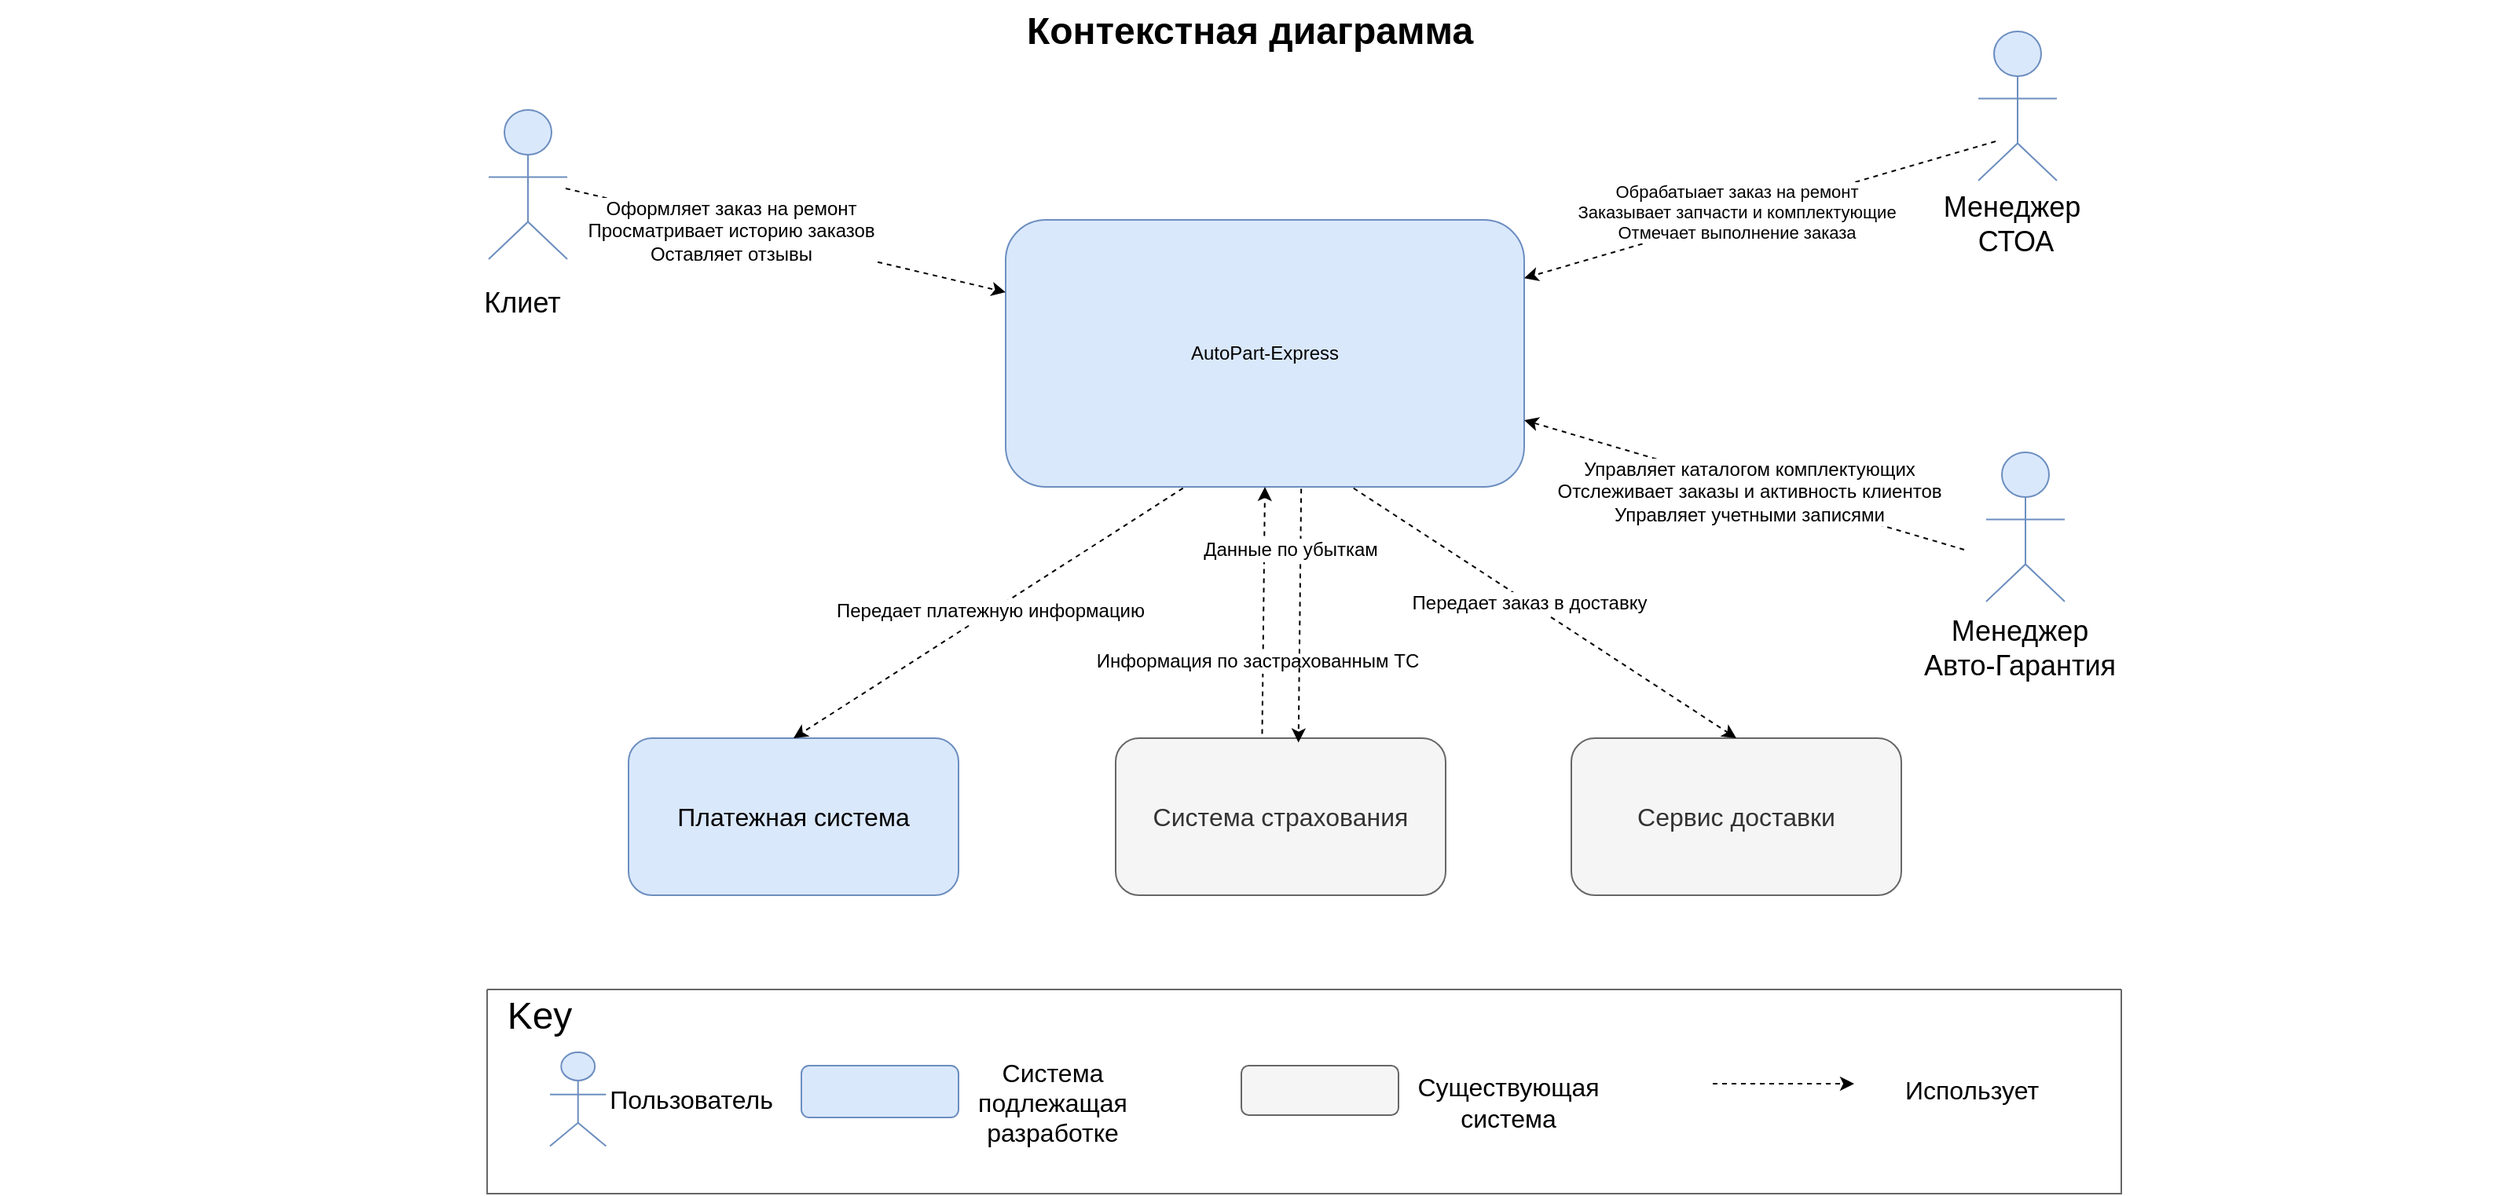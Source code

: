 <mxfile version="22.0.8" type="device">
  <diagram id="6I0OCvxSQrVGMHxT2VVA" name="Page-1">
    <mxGraphModel dx="1514" dy="831" grid="1" gridSize="10" guides="1" tooltips="1" connect="1" arrows="1" fold="1" page="1" pageScale="1" pageWidth="850" pageHeight="1100" math="0" shadow="0">
      <root>
        <mxCell id="0" />
        <mxCell id="1" parent="0" />
        <mxCell id="dKdSaXE48SgPbhcamS2K-63" value="Контекстная диаграмма" style="text;strokeColor=none;fillColor=none;html=1;fontSize=24;fontStyle=1;verticalAlign=middle;align=center;" parent="1" vertex="1">
          <mxGeometry x="50" y="70" width="1590" height="40" as="geometry" />
        </mxCell>
        <mxCell id="9IXI6Jq3zBvFGFt_1Ec7-7" value="" style="group" parent="1" vertex="1" connectable="0">
          <mxGeometry x="1260" y="360" width="150" height="153" as="geometry" />
        </mxCell>
        <mxCell id="9IXI6Jq3zBvFGFt_1Ec7-1" value="" style="html=1;whiteSpace=wrap;fillColor=#dae8fc;shape=mxgraph.archimate3.actor;fontSize=14;strokeColor=#6c8ebf;" parent="9IXI6Jq3zBvFGFt_1Ec7-7" vertex="1">
          <mxGeometry x="54" y="-2" width="50" height="95" as="geometry" />
        </mxCell>
        <mxCell id="9IXI6Jq3zBvFGFt_1Ec7-2" value="&lt;span style=&quot;font-size: 18px;&quot;&gt;Менеджер&lt;br&gt;Авто-Гарантия&lt;/span&gt;" style="text;html=1;align=center;verticalAlign=middle;resizable=0;points=[];autosize=1;strokeColor=none;fillColor=none;container=0;" parent="9IXI6Jq3zBvFGFt_1Ec7-7" vertex="1">
          <mxGeometry y="93" width="150" height="60" as="geometry" />
        </mxCell>
        <mxCell id="9IXI6Jq3zBvFGFt_1Ec7-8" value="" style="group" parent="1" vertex="1" connectable="0">
          <mxGeometry x="1295" y="90" width="105" height="153" as="geometry" />
        </mxCell>
        <mxCell id="9IXI6Jq3zBvFGFt_1Ec7-9" value="" style="html=1;whiteSpace=wrap;fillColor=#dae8fc;shape=mxgraph.archimate3.actor;fontSize=14;strokeColor=#6c8ebf;" parent="9IXI6Jq3zBvFGFt_1Ec7-8" vertex="1">
          <mxGeometry x="14" width="50" height="95" as="geometry" />
        </mxCell>
        <mxCell id="9IXI6Jq3zBvFGFt_1Ec7-10" value="&lt;span style=&quot;font-size: 18px;&quot;&gt;Менеджер&lt;br&gt;&amp;nbsp;СТОА&lt;/span&gt;" style="text;html=1;align=center;verticalAlign=middle;resizable=0;points=[];autosize=1;strokeColor=none;fillColor=none;" parent="9IXI6Jq3zBvFGFt_1Ec7-8" vertex="1">
          <mxGeometry x="-20" y="93" width="110" height="60" as="geometry" />
        </mxCell>
        <mxCell id="9IXI6Jq3zBvFGFt_1Ec7-11" value="" style="group" parent="1" vertex="1" connectable="0">
          <mxGeometry x="347" y="140" width="70" height="143" as="geometry" />
        </mxCell>
        <mxCell id="9IXI6Jq3zBvFGFt_1Ec7-12" value="" style="html=1;whiteSpace=wrap;fillColor=#dae8fc;shape=mxgraph.archimate3.actor;fontSize=14;strokeColor=#6c8ebf;" parent="9IXI6Jq3zBvFGFt_1Ec7-11" vertex="1">
          <mxGeometry x="14" width="50" height="95" as="geometry" />
        </mxCell>
        <mxCell id="9IXI6Jq3zBvFGFt_1Ec7-13" value="&lt;font style=&quot;font-size: 18px;&quot;&gt;Клиет&lt;/font&gt;" style="text;html=1;align=center;verticalAlign=middle;resizable=0;points=[];autosize=1;strokeColor=none;fillColor=none;" parent="9IXI6Jq3zBvFGFt_1Ec7-11" vertex="1">
          <mxGeometry y="103" width="70" height="40" as="geometry" />
        </mxCell>
        <mxCell id="9IXI6Jq3zBvFGFt_1Ec7-17" value="AutoPart-Express" style="rounded=1;whiteSpace=wrap;html=1;fillColor=#dae8fc;strokeColor=#6c8ebf;" parent="1" vertex="1">
          <mxGeometry x="690" y="210" width="330" height="170" as="geometry" />
        </mxCell>
        <mxCell id="9IXI6Jq3zBvFGFt_1Ec7-21" value="" style="endArrow=classic;html=1;rounded=0;entryX=1;entryY=0.75;entryDx=0;entryDy=0;dashed=1;" parent="1" target="9IXI6Jq3zBvFGFt_1Ec7-17" edge="1">
          <mxGeometry width="50" height="50" relative="1" as="geometry">
            <mxPoint x="1300" y="420" as="sourcePoint" />
            <mxPoint x="920" y="370" as="targetPoint" />
          </mxGeometry>
        </mxCell>
        <mxCell id="9IXI6Jq3zBvFGFt_1Ec7-45" value="&lt;span style=&quot;font-size: 12px;&quot;&gt;Управляет каталогом комплектующих&lt;br&gt;Отслеживает заказы и активность клиентов&lt;br&gt;Управляет учетными записями&lt;br&gt;&lt;/span&gt;" style="edgeLabel;html=1;align=center;verticalAlign=middle;resizable=0;points=[];" parent="9IXI6Jq3zBvFGFt_1Ec7-21" vertex="1" connectable="0">
          <mxGeometry x="-0.02" y="3" relative="1" as="geometry">
            <mxPoint x="1" as="offset" />
          </mxGeometry>
        </mxCell>
        <mxCell id="9IXI6Jq3zBvFGFt_1Ec7-22" value="" style="endArrow=classic;html=1;rounded=0;dashed=1;" parent="1" target="9IXI6Jq3zBvFGFt_1Ec7-17" edge="1">
          <mxGeometry width="50" height="50" relative="1" as="geometry">
            <mxPoint x="410" y="190" as="sourcePoint" />
            <mxPoint x="920" y="370" as="targetPoint" />
          </mxGeometry>
        </mxCell>
        <mxCell id="9IXI6Jq3zBvFGFt_1Ec7-43" value="&lt;span style=&quot;font-size: 12px;&quot;&gt;Оформляет заказ на ремонт&lt;br&gt;Просматривает историю заказов&lt;br&gt;Оставляет отзывы&lt;br&gt;&lt;/span&gt;" style="edgeLabel;html=1;align=center;verticalAlign=middle;resizable=0;points=[];" parent="9IXI6Jq3zBvFGFt_1Ec7-22" vertex="1" connectable="0">
          <mxGeometry x="-0.256" y="-2" relative="1" as="geometry">
            <mxPoint x="1" as="offset" />
          </mxGeometry>
        </mxCell>
        <mxCell id="9IXI6Jq3zBvFGFt_1Ec7-24" value="" style="endArrow=classic;html=1;rounded=0;dashed=1;" parent="1" target="9IXI6Jq3zBvFGFt_1Ec7-17" edge="1">
          <mxGeometry width="50" height="50" relative="1" as="geometry">
            <mxPoint x="1320" y="160" as="sourcePoint" />
            <mxPoint x="930" y="370" as="targetPoint" />
          </mxGeometry>
        </mxCell>
        <mxCell id="9IXI6Jq3zBvFGFt_1Ec7-44" value="Обрабатыает заказ на ремонт&lt;br&gt;Заказывает запчасти и комплектующие&lt;br&gt;Отмечает выполнение заказа" style="edgeLabel;html=1;align=center;verticalAlign=middle;resizable=0;points=[];" parent="9IXI6Jq3zBvFGFt_1Ec7-24" vertex="1" connectable="0">
          <mxGeometry x="0.1" y="-3" relative="1" as="geometry">
            <mxPoint x="1" as="offset" />
          </mxGeometry>
        </mxCell>
        <mxCell id="9IXI6Jq3zBvFGFt_1Ec7-25" value="&lt;font size=&quot;3&quot;&gt;Платежная система&lt;/font&gt;" style="rounded=1;whiteSpace=wrap;html=1;fillColor=#dae8fc;strokeColor=#6c8ebf;" parent="1" vertex="1">
          <mxGeometry x="450" y="540" width="210" height="100" as="geometry" />
        </mxCell>
        <mxCell id="9IXI6Jq3zBvFGFt_1Ec7-26" value="&lt;font size=&quot;3&quot;&gt;Сервис доставки&lt;/font&gt;" style="rounded=1;whiteSpace=wrap;html=1;fillColor=#f5f5f5;strokeColor=#666666;fontColor=#333333;" parent="1" vertex="1">
          <mxGeometry x="1050" y="540" width="210" height="100" as="geometry" />
        </mxCell>
        <mxCell id="9IXI6Jq3zBvFGFt_1Ec7-27" value="" style="endArrow=classic;html=1;rounded=0;entryX=0.5;entryY=0;entryDx=0;entryDy=0;exitX=0.342;exitY=1.005;exitDx=0;exitDy=0;exitPerimeter=0;dashed=1;" parent="1" source="9IXI6Jq3zBvFGFt_1Ec7-17" target="9IXI6Jq3zBvFGFt_1Ec7-25" edge="1">
          <mxGeometry width="50" height="50" relative="1" as="geometry">
            <mxPoint x="880" y="420" as="sourcePoint" />
            <mxPoint x="930" y="370" as="targetPoint" />
          </mxGeometry>
        </mxCell>
        <mxCell id="9IXI6Jq3zBvFGFt_1Ec7-41" value="&lt;font style=&quot;font-size: 12px;&quot;&gt;Передает платежную информацию&lt;/font&gt;" style="edgeLabel;html=1;align=center;verticalAlign=middle;resizable=0;points=[];" parent="9IXI6Jq3zBvFGFt_1Ec7-27" vertex="1" connectable="0">
          <mxGeometry x="-0.013" y="-1" relative="1" as="geometry">
            <mxPoint as="offset" />
          </mxGeometry>
        </mxCell>
        <mxCell id="9IXI6Jq3zBvFGFt_1Ec7-28" value="" style="endArrow=classic;html=1;rounded=0;entryX=0.5;entryY=0;entryDx=0;entryDy=0;exitX=0.671;exitY=1.005;exitDx=0;exitDy=0;exitPerimeter=0;dashed=1;" parent="1" source="9IXI6Jq3zBvFGFt_1Ec7-17" target="9IXI6Jq3zBvFGFt_1Ec7-26" edge="1">
          <mxGeometry width="50" height="50" relative="1" as="geometry">
            <mxPoint x="880" y="420" as="sourcePoint" />
            <mxPoint x="930" y="370" as="targetPoint" />
          </mxGeometry>
        </mxCell>
        <mxCell id="9IXI6Jq3zBvFGFt_1Ec7-42" value="&lt;span style=&quot;font-size: 12px;&quot;&gt;Передает заказ в доставку&lt;/span&gt;" style="edgeLabel;html=1;align=center;verticalAlign=middle;resizable=0;points=[];" parent="9IXI6Jq3zBvFGFt_1Ec7-28" vertex="1" connectable="0">
          <mxGeometry x="-0.082" relative="1" as="geometry">
            <mxPoint as="offset" />
          </mxGeometry>
        </mxCell>
        <mxCell id="9IXI6Jq3zBvFGFt_1Ec7-29" value="" style="swimlane;startSize=0;fillColor=#f5f5f5;fontColor=#333333;strokeColor=#666666;" parent="1" vertex="1">
          <mxGeometry x="360" y="700" width="1040" height="130" as="geometry" />
        </mxCell>
        <mxCell id="9IXI6Jq3zBvFGFt_1Ec7-34" value="Пользователь" style="text;html=1;strokeColor=none;fillColor=none;align=center;verticalAlign=middle;whiteSpace=wrap;rounded=0;fontSize=16;" parent="9IXI6Jq3zBvFGFt_1Ec7-29" vertex="1">
          <mxGeometry x="100" y="54.9" width="60" height="30" as="geometry" />
        </mxCell>
        <mxCell id="9IXI6Jq3zBvFGFt_1Ec7-35" value="" style="rounded=1;whiteSpace=wrap;html=1;fillColor=#dae8fc;strokeColor=#6c8ebf;" parent="9IXI6Jq3zBvFGFt_1Ec7-29" vertex="1">
          <mxGeometry x="200" y="48.5" width="100" height="33" as="geometry" />
        </mxCell>
        <mxCell id="9IXI6Jq3zBvFGFt_1Ec7-36" value="Система&lt;br&gt;подлежащая&lt;br&gt;разработке" style="text;html=1;strokeColor=none;fillColor=none;align=center;verticalAlign=middle;whiteSpace=wrap;rounded=0;fontSize=16;" parent="9IXI6Jq3zBvFGFt_1Ec7-29" vertex="1">
          <mxGeometry x="330" y="41.5" width="60" height="61.5" as="geometry" />
        </mxCell>
        <mxCell id="9IXI6Jq3zBvFGFt_1Ec7-37" value="" style="rounded=1;whiteSpace=wrap;html=1;fillColor=#f5f5f5;strokeColor=#666666;fontColor=#333333;" parent="9IXI6Jq3zBvFGFt_1Ec7-29" vertex="1">
          <mxGeometry x="480" y="48.5" width="100" height="31.5" as="geometry" />
        </mxCell>
        <mxCell id="9IXI6Jq3zBvFGFt_1Ec7-38" value="Существующая&lt;br&gt;система" style="text;html=1;strokeColor=none;fillColor=none;align=center;verticalAlign=middle;whiteSpace=wrap;rounded=0;fontSize=16;" parent="9IXI6Jq3zBvFGFt_1Ec7-29" vertex="1">
          <mxGeometry x="620" y="41.5" width="60" height="61.5" as="geometry" />
        </mxCell>
        <mxCell id="9IXI6Jq3zBvFGFt_1Ec7-39" value="" style="endArrow=classic;html=1;rounded=0;dashed=1;" parent="9IXI6Jq3zBvFGFt_1Ec7-29" edge="1">
          <mxGeometry width="50" height="50" relative="1" as="geometry">
            <mxPoint x="780" y="60" as="sourcePoint" />
            <mxPoint x="870" y="60" as="targetPoint" />
          </mxGeometry>
        </mxCell>
        <mxCell id="9IXI6Jq3zBvFGFt_1Ec7-40" value="Использует" style="text;html=1;strokeColor=none;fillColor=none;align=center;verticalAlign=middle;whiteSpace=wrap;rounded=0;fontSize=16;" parent="9IXI6Jq3zBvFGFt_1Ec7-29" vertex="1">
          <mxGeometry x="915" y="33.5" width="60" height="61.5" as="geometry" />
        </mxCell>
        <mxCell id="9IXI6Jq3zBvFGFt_1Ec7-30" value="&lt;span style=&quot;font-size: 24px;&quot;&gt;Key&lt;/span&gt;" style="text;html=1;align=center;verticalAlign=middle;resizable=0;points=[];autosize=1;strokeColor=none;fillColor=none;" parent="1" vertex="1">
          <mxGeometry x="363" y="697" width="60" height="40" as="geometry" />
        </mxCell>
        <mxCell id="9IXI6Jq3zBvFGFt_1Ec7-31" value="" style="group" parent="1" vertex="1" connectable="0">
          <mxGeometry x="390" y="740" width="50" height="90" as="geometry" />
        </mxCell>
        <mxCell id="9IXI6Jq3zBvFGFt_1Ec7-32" value="" style="html=1;whiteSpace=wrap;fillColor=#dae8fc;shape=mxgraph.archimate3.actor;fontSize=14;strokeColor=#6c8ebf;" parent="9IXI6Jq3zBvFGFt_1Ec7-31" vertex="1">
          <mxGeometry x="10" width="35.714" height="59.79" as="geometry" />
        </mxCell>
        <mxCell id="m3exK8MYxqiLHc6SURar-1" value="&lt;font size=&quot;3&quot;&gt;Система страхования&lt;/font&gt;" style="rounded=1;whiteSpace=wrap;html=1;fillColor=#f5f5f5;strokeColor=#666666;fontColor=#333333;" vertex="1" parent="1">
          <mxGeometry x="760" y="540" width="210" height="100" as="geometry" />
        </mxCell>
        <mxCell id="m3exK8MYxqiLHc6SURar-2" value="" style="endArrow=classic;html=1;rounded=0;entryX=0.5;entryY=1;entryDx=0;entryDy=0;exitX=0.444;exitY=-0.028;exitDx=0;exitDy=0;exitPerimeter=0;dashed=1;" edge="1" parent="1" source="m3exK8MYxqiLHc6SURar-1" target="9IXI6Jq3zBvFGFt_1Ec7-17">
          <mxGeometry width="50" height="50" relative="1" as="geometry">
            <mxPoint x="813" y="391" as="sourcePoint" />
            <mxPoint x="565" y="550" as="targetPoint" />
          </mxGeometry>
        </mxCell>
        <mxCell id="m3exK8MYxqiLHc6SURar-3" value="&lt;span style=&quot;font-size: 12px;&quot;&gt;Информация по застрахованным ТС&lt;/span&gt;" style="edgeLabel;html=1;align=center;verticalAlign=middle;resizable=0;points=[];" vertex="1" connectable="0" parent="m3exK8MYxqiLHc6SURar-2">
          <mxGeometry x="-0.013" y="-1" relative="1" as="geometry">
            <mxPoint x="-5" y="31" as="offset" />
          </mxGeometry>
        </mxCell>
        <mxCell id="m3exK8MYxqiLHc6SURar-4" value="" style="endArrow=classic;html=1;rounded=0;entryX=0.554;entryY=0.028;entryDx=0;entryDy=0;dashed=1;entryPerimeter=0;exitX=0.57;exitY=1.007;exitDx=0;exitDy=0;exitPerimeter=0;" edge="1" parent="1" source="9IXI6Jq3zBvFGFt_1Ec7-17" target="m3exK8MYxqiLHc6SURar-1">
          <mxGeometry width="50" height="50" relative="1" as="geometry">
            <mxPoint x="920" y="410" as="sourcePoint" />
            <mxPoint x="865" y="390" as="targetPoint" />
          </mxGeometry>
        </mxCell>
        <mxCell id="m3exK8MYxqiLHc6SURar-5" value="&lt;span style=&quot;font-size: 12px;&quot;&gt;Данные по убыткам&lt;/span&gt;" style="edgeLabel;html=1;align=center;verticalAlign=middle;resizable=0;points=[];" vertex="1" connectable="0" parent="m3exK8MYxqiLHc6SURar-4">
          <mxGeometry x="-0.013" y="-1" relative="1" as="geometry">
            <mxPoint x="-5" y="-41" as="offset" />
          </mxGeometry>
        </mxCell>
      </root>
    </mxGraphModel>
  </diagram>
</mxfile>
